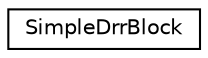 digraph "Graphical Class Hierarchy"
{
  edge [fontname="Helvetica",fontsize="10",labelfontname="Helvetica",labelfontsize="10"];
  node [fontname="Helvetica",fontsize="10",shape=record];
  rankdir="LR";
  Node1 [label="SimpleDrrBlock",height=0.2,width=0.4,color="black", fillcolor="white", style="filled",URL="$d8/db8/struct_simple_drr_block.html"];
}
